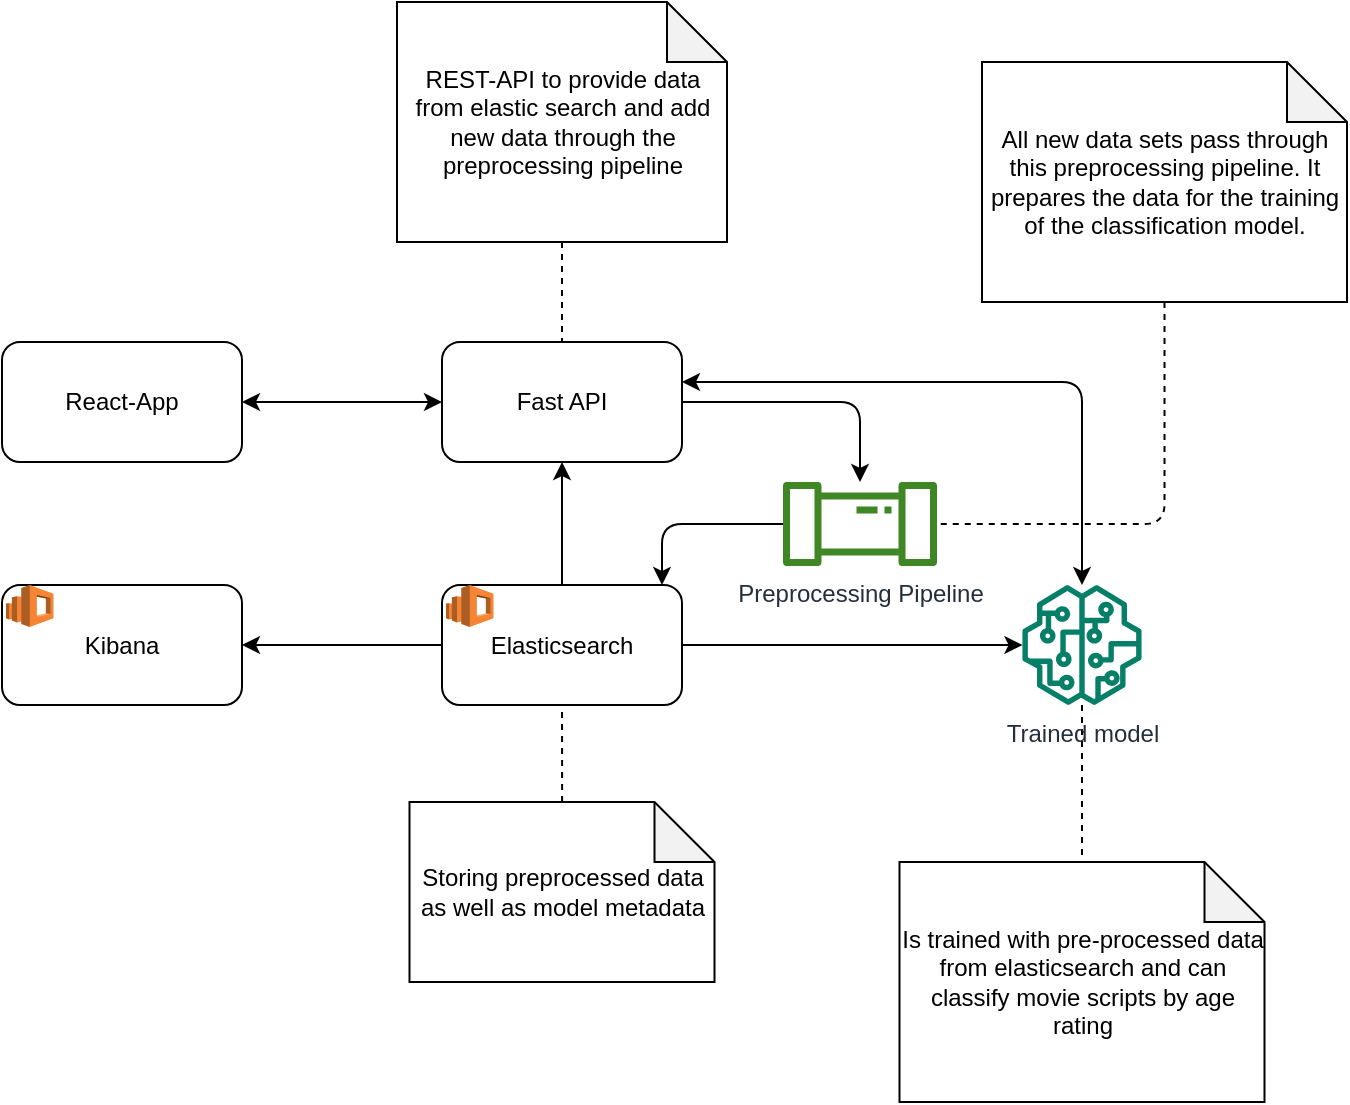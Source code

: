 <mxfile version="20.6.2" type="device"><diagram id="fCR6cRbYJW1egEGlrm1H" name="Page-1"><mxGraphModel dx="1666" dy="551" grid="1" gridSize="10" guides="1" tooltips="1" connect="1" arrows="1" fold="1" page="1" pageScale="1" pageWidth="827" pageHeight="1169" math="0" shadow="0"><root><mxCell id="0"/><mxCell id="1" parent="0"/><mxCell id="HjMi1DjJnSCfRXNa373D-15" style="edgeStyle=orthogonalEdgeStyle;rounded=1;orthogonalLoop=1;jettySize=auto;html=1;startArrow=none;startFill=0;endArrow=classic;endFill=1;" edge="1" parent="1" source="HjMi1DjJnSCfRXNa373D-4" target="HjMi1DjJnSCfRXNa373D-11"><mxGeometry relative="1" as="geometry"><Array as="points"><mxPoint x="430" y="341"/></Array></mxGeometry></mxCell><mxCell id="HjMi1DjJnSCfRXNa373D-5" style="edgeStyle=orthogonalEdgeStyle;rounded=1;orthogonalLoop=1;jettySize=auto;html=1;startArrow=classic;startFill=1;" edge="1" parent="1" source="HjMi1DjJnSCfRXNa373D-1" target="HjMi1DjJnSCfRXNa373D-2"><mxGeometry relative="1" as="geometry"/></mxCell><mxCell id="HjMi1DjJnSCfRXNa373D-8" style="edgeStyle=orthogonalEdgeStyle;rounded=1;orthogonalLoop=1;jettySize=auto;html=1;" edge="1" parent="1" source="HjMi1DjJnSCfRXNa373D-1" target="HjMi1DjJnSCfRXNa373D-4"><mxGeometry relative="1" as="geometry"/></mxCell><mxCell id="HjMi1DjJnSCfRXNa373D-26" style="edgeStyle=orthogonalEdgeStyle;rounded=1;orthogonalLoop=1;jettySize=auto;html=1;startArrow=classic;startFill=1;endArrow=classic;endFill=1;" edge="1" parent="1" source="HjMi1DjJnSCfRXNa373D-1" target="HjMi1DjJnSCfRXNa373D-23"><mxGeometry relative="1" as="geometry"><Array as="points"><mxPoint x="640" y="270"/></Array></mxGeometry></mxCell><mxCell id="HjMi1DjJnSCfRXNa373D-1" value="Fast API" style="rounded=1;whiteSpace=wrap;html=1;" vertex="1" parent="1"><mxGeometry x="320" y="250" width="120" height="60" as="geometry"/></mxCell><mxCell id="HjMi1DjJnSCfRXNa373D-2" value="React-App" style="rounded=1;whiteSpace=wrap;html=1;" vertex="1" parent="1"><mxGeometry x="100" y="250" width="120" height="60" as="geometry"/></mxCell><mxCell id="HjMi1DjJnSCfRXNa373D-10" value="" style="shape=image;html=1;verticalAlign=top;verticalLabelPosition=bottom;labelBackgroundColor=#ffffff;imageAspect=0;aspect=fixed;image=https://cdn1.iconfinder.com/data/icons/unicons-line-vol-5/24/react-128.png;rounded=1;" vertex="1" parent="1"><mxGeometry x="100" y="250" width="28" height="28" as="geometry"/></mxCell><mxCell id="HjMi1DjJnSCfRXNa373D-14" style="edgeStyle=orthogonalEdgeStyle;rounded=1;orthogonalLoop=1;jettySize=auto;html=1;startArrow=none;startFill=0;endArrow=classic;endFill=1;" edge="1" parent="1" source="HjMi1DjJnSCfRXNa373D-11" target="HjMi1DjJnSCfRXNa373D-1"><mxGeometry relative="1" as="geometry"/></mxCell><mxCell id="HjMi1DjJnSCfRXNa373D-18" style="edgeStyle=orthogonalEdgeStyle;rounded=1;orthogonalLoop=1;jettySize=auto;html=1;entryX=1;entryY=0.5;entryDx=0;entryDy=0;startArrow=none;startFill=0;endArrow=classic;endFill=1;" edge="1" parent="1" source="HjMi1DjJnSCfRXNa373D-11" target="HjMi1DjJnSCfRXNa373D-16"><mxGeometry relative="1" as="geometry"/></mxCell><mxCell id="HjMi1DjJnSCfRXNa373D-11" value="Elasticsearch" style="rounded=1;whiteSpace=wrap;html=1;" vertex="1" parent="1"><mxGeometry x="320" y="371.5" width="120" height="60" as="geometry"/></mxCell><mxCell id="HjMi1DjJnSCfRXNa373D-6" value="" style="outlineConnect=0;dashed=0;verticalLabelPosition=bottom;verticalAlign=top;align=center;html=1;shape=mxgraph.aws3.elasticsearch_service;fillColor=#F58534;gradientColor=none;rounded=1;" vertex="1" parent="1"><mxGeometry x="322" y="371.5" width="23.75" height="21" as="geometry"/></mxCell><mxCell id="HjMi1DjJnSCfRXNa373D-16" value="Kibana" style="rounded=1;whiteSpace=wrap;html=1;" vertex="1" parent="1"><mxGeometry x="100" y="371.5" width="120" height="60" as="geometry"/></mxCell><mxCell id="HjMi1DjJnSCfRXNa373D-17" value="" style="outlineConnect=0;dashed=0;verticalLabelPosition=bottom;verticalAlign=top;align=center;html=1;shape=mxgraph.aws3.elasticsearch_service;fillColor=#F58534;gradientColor=none;rounded=1;" vertex="1" parent="1"><mxGeometry x="102" y="371.5" width="23.75" height="21" as="geometry"/></mxCell><mxCell id="HjMi1DjJnSCfRXNa373D-20" style="edgeStyle=orthogonalEdgeStyle;rounded=1;orthogonalLoop=1;jettySize=auto;html=1;startArrow=none;startFill=0;endArrow=none;endFill=0;dashed=1;" edge="1" parent="1" source="HjMi1DjJnSCfRXNa373D-19" target="HjMi1DjJnSCfRXNa373D-1"><mxGeometry relative="1" as="geometry"/></mxCell><mxCell id="HjMi1DjJnSCfRXNa373D-19" value="REST-API to provide data from elastic search and add new data through the preprocessing pipeline" style="shape=note;whiteSpace=wrap;html=1;backgroundOutline=1;darkOpacity=0.05;rounded=1;" vertex="1" parent="1"><mxGeometry x="297.5" y="80" width="165" height="120" as="geometry"/></mxCell><mxCell id="HjMi1DjJnSCfRXNa373D-22" style="edgeStyle=orthogonalEdgeStyle;rounded=1;orthogonalLoop=1;jettySize=auto;html=1;entryX=0.5;entryY=1;entryDx=0;entryDy=0;startArrow=none;startFill=0;endArrow=none;endFill=0;dashed=1;" edge="1" parent="1" source="HjMi1DjJnSCfRXNa373D-21" target="HjMi1DjJnSCfRXNa373D-11"><mxGeometry relative="1" as="geometry"/></mxCell><mxCell id="HjMi1DjJnSCfRXNa373D-21" value="Storing preprocessed data as well as model metadata" style="shape=note;whiteSpace=wrap;html=1;backgroundOutline=1;darkOpacity=0.05;rounded=1;" vertex="1" parent="1"><mxGeometry x="303.75" y="480" width="152.5" height="90" as="geometry"/></mxCell><mxCell id="HjMi1DjJnSCfRXNa373D-27" style="edgeStyle=orthogonalEdgeStyle;rounded=1;orthogonalLoop=1;jettySize=auto;html=1;entryX=1;entryY=0.5;entryDx=0;entryDy=0;startArrow=classic;startFill=1;endArrow=none;endFill=0;" edge="1" parent="1" source="HjMi1DjJnSCfRXNa373D-23" target="HjMi1DjJnSCfRXNa373D-11"><mxGeometry relative="1" as="geometry"/></mxCell><mxCell id="HjMi1DjJnSCfRXNa373D-29" style="edgeStyle=orthogonalEdgeStyle;rounded=1;orthogonalLoop=1;jettySize=auto;html=1;entryX=0.5;entryY=0;entryDx=0;entryDy=0;entryPerimeter=0;startArrow=none;startFill=0;endArrow=none;endFill=0;dashed=1;" edge="1" parent="1" source="HjMi1DjJnSCfRXNa373D-23" target="HjMi1DjJnSCfRXNa373D-28"><mxGeometry relative="1" as="geometry"/></mxCell><mxCell id="HjMi1DjJnSCfRXNa373D-23" value="Trained model" style="outlineConnect=0;fontColor=#232F3E;gradientColor=none;fillColor=#067F68;strokeColor=none;dashed=0;verticalLabelPosition=bottom;verticalAlign=top;align=center;html=1;fontSize=12;fontStyle=0;aspect=fixed;pointerEvents=1;shape=mxgraph.aws4.sagemaker_model;rounded=1;" vertex="1" parent="1"><mxGeometry x="610" y="371.5" width="60" height="60" as="geometry"/></mxCell><mxCell id="HjMi1DjJnSCfRXNa373D-4" value="Preprocessing Pipeline" style="outlineConnect=0;fontColor=#232F3E;gradientColor=none;fillColor=#3F8624;strokeColor=none;dashed=0;verticalLabelPosition=bottom;verticalAlign=top;align=center;html=1;fontSize=12;fontStyle=0;aspect=fixed;pointerEvents=1;shape=mxgraph.aws4.iot_analytics_pipeline;rounded=1;" vertex="1" parent="1"><mxGeometry x="490" y="320" width="78" height="42" as="geometry"/></mxCell><mxCell id="HjMi1DjJnSCfRXNa373D-28" value="Is trained with pre-processed data from elasticsearch and can classify movie scripts by age rating" style="shape=note;whiteSpace=wrap;html=1;backgroundOutline=1;darkOpacity=0.05;rounded=1;" vertex="1" parent="1"><mxGeometry x="548.75" y="510" width="182.5" height="120" as="geometry"/></mxCell><mxCell id="HjMi1DjJnSCfRXNa373D-33" style="edgeStyle=orthogonalEdgeStyle;rounded=1;orthogonalLoop=1;jettySize=auto;html=1;startArrow=none;startFill=0;endArrow=none;endFill=0;dashed=1;" edge="1" parent="1" source="HjMi1DjJnSCfRXNa373D-32" target="HjMi1DjJnSCfRXNa373D-4"><mxGeometry relative="1" as="geometry"><Array as="points"><mxPoint x="681" y="341"/></Array></mxGeometry></mxCell><mxCell id="HjMi1DjJnSCfRXNa373D-32" value="All new data sets pass through this preprocessing pipeline. It prepares the data for the training of the classification model." style="shape=note;whiteSpace=wrap;html=1;backgroundOutline=1;darkOpacity=0.05;rounded=1;" vertex="1" parent="1"><mxGeometry x="590" y="110" width="182.5" height="120" as="geometry"/></mxCell></root></mxGraphModel></diagram></mxfile>